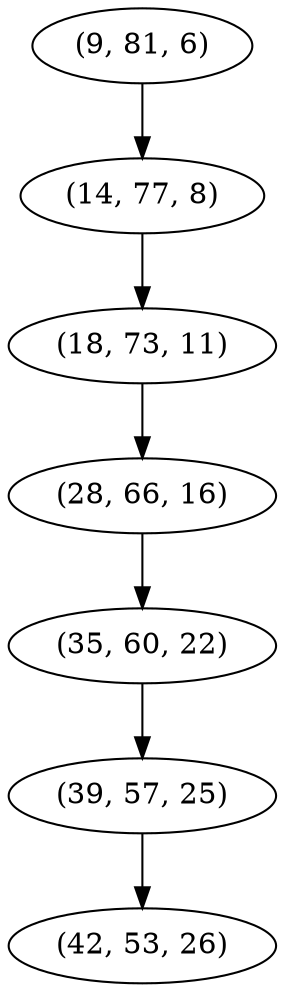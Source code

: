 digraph tree {
    "(9, 81, 6)";
    "(14, 77, 8)";
    "(18, 73, 11)";
    "(28, 66, 16)";
    "(35, 60, 22)";
    "(39, 57, 25)";
    "(42, 53, 26)";
    "(9, 81, 6)" -> "(14, 77, 8)";
    "(14, 77, 8)" -> "(18, 73, 11)";
    "(18, 73, 11)" -> "(28, 66, 16)";
    "(28, 66, 16)" -> "(35, 60, 22)";
    "(35, 60, 22)" -> "(39, 57, 25)";
    "(39, 57, 25)" -> "(42, 53, 26)";
}
